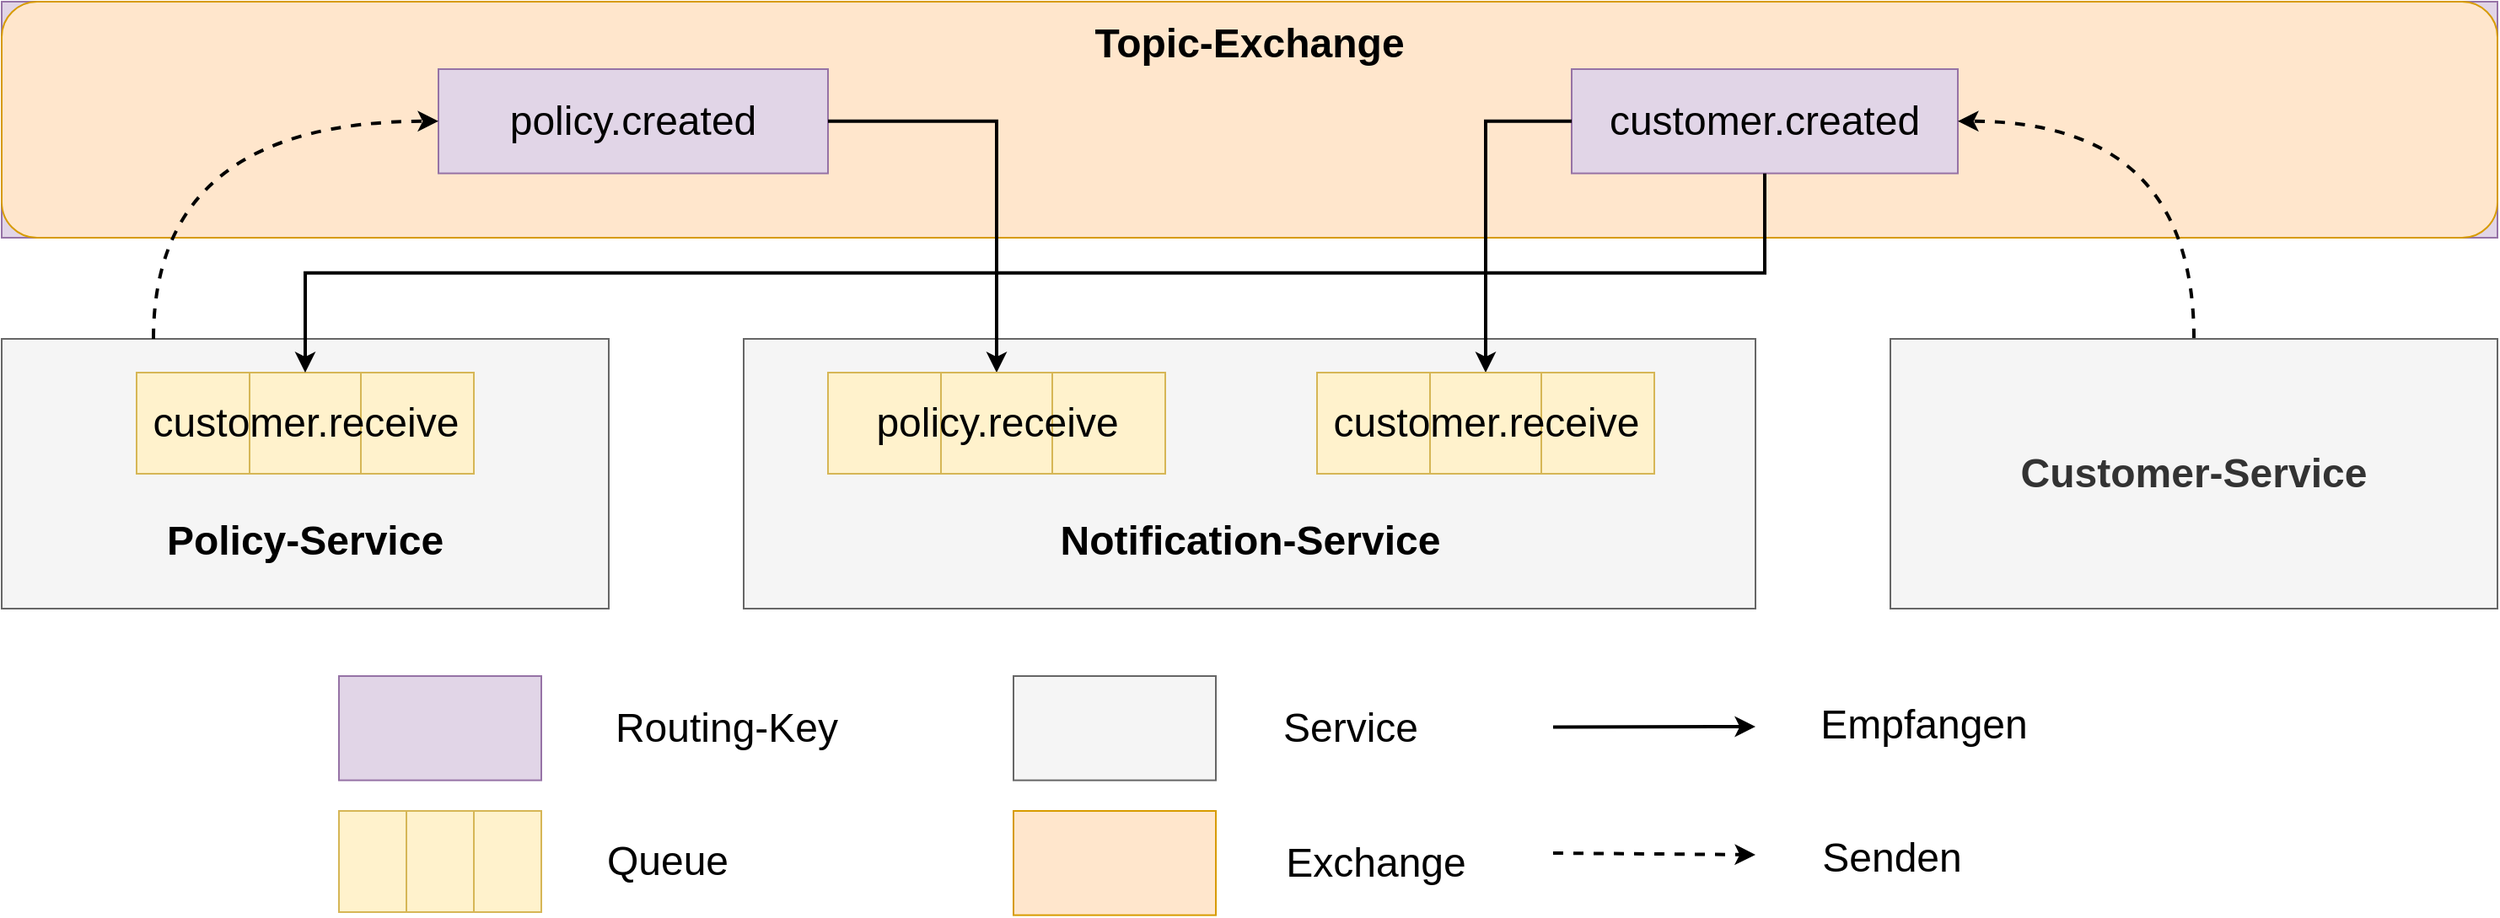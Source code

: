<mxfile version="21.1.2" type="device">
  <diagram name="Seite-1" id="jReuW4hs5iXOivOyITMv">
    <mxGraphModel dx="1706" dy="1151" grid="1" gridSize="10" guides="1" tooltips="1" connect="1" arrows="1" fold="1" page="1" pageScale="1" pageWidth="827" pageHeight="1169" math="0" shadow="0">
      <root>
        <mxCell id="0" />
        <mxCell id="1" parent="0" />
        <mxCell id="lQBdFnIr-U1xRK9sxXeZ-17" value="" style="rounded=0;whiteSpace=wrap;html=1;fillColor=#f5f5f5;fontColor=#333333;strokeColor=#666666;" vertex="1" parent="1">
          <mxGeometry x="480" y="360" width="600" height="160" as="geometry" />
        </mxCell>
        <mxCell id="lQBdFnIr-U1xRK9sxXeZ-42" value="" style="group;fillColor=#e1d5e7;strokeColor=#9673a6;" vertex="1" connectable="0" parent="1">
          <mxGeometry x="40" y="160" width="1480" height="140" as="geometry" />
        </mxCell>
        <mxCell id="lQBdFnIr-U1xRK9sxXeZ-7" value="" style="rounded=1;whiteSpace=wrap;html=1;fillColor=#ffe6cc;strokeColor=#d79b00;" vertex="1" parent="lQBdFnIr-U1xRK9sxXeZ-42">
          <mxGeometry width="1480" height="140" as="geometry" />
        </mxCell>
        <mxCell id="lQBdFnIr-U1xRK9sxXeZ-18" value="&lt;font style=&quot;font-size: 24px;&quot;&gt;policy.created&lt;/font&gt;" style="rounded=0;whiteSpace=wrap;html=1;fillColor=#e1d5e7;strokeColor=#9673a6;" vertex="1" parent="lQBdFnIr-U1xRK9sxXeZ-42">
          <mxGeometry x="259" y="40" width="231" height="61.82" as="geometry" />
        </mxCell>
        <mxCell id="lQBdFnIr-U1xRK9sxXeZ-19" value="&lt;font style=&quot;font-size: 24px;&quot;&gt;customer.created&lt;/font&gt;" style="rounded=0;whiteSpace=wrap;html=1;fillColor=#e1d5e7;strokeColor=#9673a6;" vertex="1" parent="lQBdFnIr-U1xRK9sxXeZ-42">
          <mxGeometry x="931" y="40" width="229" height="61.82" as="geometry" />
        </mxCell>
        <mxCell id="lQBdFnIr-U1xRK9sxXeZ-30" value="&lt;font style=&quot;font-size: 24px;&quot;&gt;Topic-Exchange&lt;/font&gt;" style="text;html=1;strokeColor=none;fillColor=none;align=center;verticalAlign=middle;whiteSpace=wrap;rounded=0;fontStyle=1" vertex="1" parent="lQBdFnIr-U1xRK9sxXeZ-42">
          <mxGeometry x="635" y="12.727" width="210" height="25.455" as="geometry" />
        </mxCell>
        <mxCell id="lQBdFnIr-U1xRK9sxXeZ-38" style="edgeStyle=orthogonalEdgeStyle;orthogonalLoop=1;jettySize=auto;html=1;exitX=0.5;exitY=0;exitDx=0;exitDy=0;entryX=1;entryY=0.5;entryDx=0;entryDy=0;curved=1;strokeWidth=2;dashed=1;" edge="1" parent="1" source="lQBdFnIr-U1xRK9sxXeZ-28" target="lQBdFnIr-U1xRK9sxXeZ-19">
          <mxGeometry relative="1" as="geometry" />
        </mxCell>
        <mxCell id="lQBdFnIr-U1xRK9sxXeZ-28" value="&lt;span style=&quot;font-size: 24px;&quot;&gt;&lt;b&gt;Customer-Service&lt;/b&gt;&lt;/span&gt;" style="rounded=0;whiteSpace=wrap;html=1;fillColor=#f5f5f5;fontColor=#333333;strokeColor=#666666;" vertex="1" parent="1">
          <mxGeometry x="1160" y="360" width="360" height="160" as="geometry" />
        </mxCell>
        <mxCell id="lQBdFnIr-U1xRK9sxXeZ-27" value="" style="group;fillColor=#f5f5f5;fontColor=#333333;strokeColor=#666666;" vertex="1" connectable="0" parent="1">
          <mxGeometry x="40" y="360" width="360" height="160" as="geometry" />
        </mxCell>
        <mxCell id="lQBdFnIr-U1xRK9sxXeZ-21" value="&lt;p style=&quot;line-height: 120%;&quot;&gt;&lt;br&gt;&lt;/p&gt;" style="rounded=0;whiteSpace=wrap;html=1;fillColor=#f5f5f5;fontColor=#333333;strokeColor=#666666;" vertex="1" parent="lQBdFnIr-U1xRK9sxXeZ-27">
          <mxGeometry width="360" height="160" as="geometry" />
        </mxCell>
        <mxCell id="lQBdFnIr-U1xRK9sxXeZ-25" value="&lt;font style=&quot;font-size: 24px;&quot;&gt;Policy-Service&lt;/font&gt;" style="text;html=1;strokeColor=none;fillColor=none;align=center;verticalAlign=middle;whiteSpace=wrap;rounded=0;fontStyle=1" vertex="1" parent="lQBdFnIr-U1xRK9sxXeZ-27">
          <mxGeometry x="75" y="105" width="210" height="30.476" as="geometry" />
        </mxCell>
        <mxCell id="lQBdFnIr-U1xRK9sxXeZ-29" value="&lt;div style=&quot;&quot;&gt;&lt;span style=&quot;background-color: initial;&quot;&gt;customer.receive&lt;/span&gt;&lt;/div&gt;" style="shape=process;whiteSpace=wrap;html=1;backgroundOutline=1;fontSize=24;size=0.333;align=center;fillColor=#fff2cc;strokeColor=#d6b656;" vertex="1" parent="lQBdFnIr-U1xRK9sxXeZ-27">
          <mxGeometry x="80" y="20" width="200" height="60" as="geometry" />
        </mxCell>
        <mxCell id="lQBdFnIr-U1xRK9sxXeZ-39" style="edgeStyle=orthogonalEdgeStyle;rounded=0;orthogonalLoop=1;jettySize=auto;html=1;exitX=1;exitY=0.5;exitDx=0;exitDy=0;entryX=0.5;entryY=0;entryDx=0;entryDy=0;strokeWidth=2;" edge="1" parent="1" source="lQBdFnIr-U1xRK9sxXeZ-18" target="lQBdFnIr-U1xRK9sxXeZ-12">
          <mxGeometry relative="1" as="geometry" />
        </mxCell>
        <mxCell id="lQBdFnIr-U1xRK9sxXeZ-40" style="edgeStyle=orthogonalEdgeStyle;rounded=0;orthogonalLoop=1;jettySize=auto;html=1;exitX=0;exitY=0.5;exitDx=0;exitDy=0;entryX=0.5;entryY=0;entryDx=0;entryDy=0;strokeWidth=2;" edge="1" parent="1" source="lQBdFnIr-U1xRK9sxXeZ-19" target="lQBdFnIr-U1xRK9sxXeZ-13">
          <mxGeometry relative="1" as="geometry" />
        </mxCell>
        <mxCell id="lQBdFnIr-U1xRK9sxXeZ-41" style="edgeStyle=orthogonalEdgeStyle;rounded=0;orthogonalLoop=1;jettySize=auto;html=1;exitX=0.5;exitY=1;exitDx=0;exitDy=0;entryX=0.5;entryY=0;entryDx=0;entryDy=0;strokeWidth=2;" edge="1" parent="1" source="lQBdFnIr-U1xRK9sxXeZ-19" target="lQBdFnIr-U1xRK9sxXeZ-29">
          <mxGeometry relative="1" as="geometry" />
        </mxCell>
        <mxCell id="lQBdFnIr-U1xRK9sxXeZ-37" style="edgeStyle=orthogonalEdgeStyle;orthogonalLoop=1;jettySize=auto;html=1;exitX=0.25;exitY=0;exitDx=0;exitDy=0;entryX=0;entryY=0.5;entryDx=0;entryDy=0;curved=1;strokeWidth=2;dashed=1;" edge="1" parent="1" source="lQBdFnIr-U1xRK9sxXeZ-21" target="lQBdFnIr-U1xRK9sxXeZ-18">
          <mxGeometry relative="1" as="geometry" />
        </mxCell>
        <mxCell id="lQBdFnIr-U1xRK9sxXeZ-12" value="policy.receive" style="shape=process;whiteSpace=wrap;html=1;backgroundOutline=1;fontSize=24;size=0.333;fillColor=#fff2cc;strokeColor=#d6b656;" vertex="1" parent="1">
          <mxGeometry x="530" y="380" width="200" height="60.0" as="geometry" />
        </mxCell>
        <mxCell id="lQBdFnIr-U1xRK9sxXeZ-13" value="&lt;div style=&quot;&quot;&gt;&lt;span style=&quot;background-color: initial;&quot;&gt;customer.receive&lt;/span&gt;&lt;/div&gt;" style="shape=process;whiteSpace=wrap;html=1;backgroundOutline=1;fontSize=24;size=0.333;align=center;fillColor=#fff2cc;strokeColor=#d6b656;" vertex="1" parent="1">
          <mxGeometry x="820" y="380" width="200" height="60.0" as="geometry" />
        </mxCell>
        <mxCell id="lQBdFnIr-U1xRK9sxXeZ-23" value="&lt;font style=&quot;font-size: 24px;&quot;&gt;Notification-Service&lt;/font&gt;" style="text;html=1;strokeColor=none;fillColor=none;align=center;verticalAlign=middle;whiteSpace=wrap;rounded=0;fontStyle=1" vertex="1" parent="1">
          <mxGeometry x="647.5" y="460" width="265" height="40" as="geometry" />
        </mxCell>
        <mxCell id="lQBdFnIr-U1xRK9sxXeZ-53" value="" style="group" vertex="1" connectable="0" parent="1">
          <mxGeometry x="960" y="565" width="360" height="130" as="geometry" />
        </mxCell>
        <mxCell id="lQBdFnIr-U1xRK9sxXeZ-46" value="" style="endArrow=classic;html=1;rounded=0;strokeWidth=2;" edge="1" parent="lQBdFnIr-U1xRK9sxXeZ-53">
          <mxGeometry width="50" height="50" relative="1" as="geometry">
            <mxPoint y="25.239" as="sourcePoint" />
            <mxPoint x="120" y="25" as="targetPoint" />
          </mxGeometry>
        </mxCell>
        <mxCell id="lQBdFnIr-U1xRK9sxXeZ-48" value="" style="endArrow=classic;html=1;rounded=0;dashed=1;strokeWidth=2;" edge="1" parent="lQBdFnIr-U1xRK9sxXeZ-53">
          <mxGeometry width="50" height="50" relative="1" as="geometry">
            <mxPoint y="99.999" as="sourcePoint" />
            <mxPoint x="120" y="101" as="targetPoint" />
          </mxGeometry>
        </mxCell>
        <mxCell id="lQBdFnIr-U1xRK9sxXeZ-51" value="&lt;font style=&quot;font-size: 24px;&quot;&gt;Senden&lt;/font&gt;" style="text;html=1;strokeColor=none;fillColor=none;align=center;verticalAlign=middle;whiteSpace=wrap;rounded=0;" vertex="1" parent="lQBdFnIr-U1xRK9sxXeZ-53">
          <mxGeometry x="121" y="85.0" width="160" height="35.75" as="geometry" />
        </mxCell>
        <mxCell id="lQBdFnIr-U1xRK9sxXeZ-52" value="&lt;font style=&quot;font-size: 24px;&quot;&gt;Empfangen&lt;/font&gt;" style="text;html=1;strokeColor=none;fillColor=none;align=center;verticalAlign=middle;whiteSpace=wrap;rounded=0;" vertex="1" parent="lQBdFnIr-U1xRK9sxXeZ-53">
          <mxGeometry x="140" y="6.62" width="160" height="35.75" as="geometry" />
        </mxCell>
        <mxCell id="lQBdFnIr-U1xRK9sxXeZ-54" value="" style="group" vertex="1" connectable="0" parent="1">
          <mxGeometry x="240" y="560" width="320" height="140" as="geometry" />
        </mxCell>
        <mxCell id="lQBdFnIr-U1xRK9sxXeZ-43" value="" style="rounded=0;whiteSpace=wrap;html=1;fillColor=#e1d5e7;strokeColor=#9673a6;" vertex="1" parent="lQBdFnIr-U1xRK9sxXeZ-54">
          <mxGeometry width="120" height="61.82" as="geometry" />
        </mxCell>
        <mxCell id="lQBdFnIr-U1xRK9sxXeZ-44" value="&lt;div style=&quot;&quot;&gt;&lt;br&gt;&lt;/div&gt;" style="shape=process;whiteSpace=wrap;html=1;backgroundOutline=1;fontSize=24;size=0.333;align=center;fillColor=#fff2cc;strokeColor=#d6b656;" vertex="1" parent="lQBdFnIr-U1xRK9sxXeZ-54">
          <mxGeometry y="80" width="120" height="60" as="geometry" />
        </mxCell>
        <mxCell id="lQBdFnIr-U1xRK9sxXeZ-49" value="&lt;font style=&quot;font-size: 24px;&quot;&gt;Routing-Key&lt;/font&gt;" style="text;html=1;strokeColor=none;fillColor=none;align=center;verticalAlign=middle;whiteSpace=wrap;rounded=0;" vertex="1" parent="lQBdFnIr-U1xRK9sxXeZ-54">
          <mxGeometry x="160" y="15.91" width="140" height="30" as="geometry" />
        </mxCell>
        <mxCell id="lQBdFnIr-U1xRK9sxXeZ-50" value="&lt;font style=&quot;font-size: 24px;&quot;&gt;Queue&lt;/font&gt;" style="text;html=1;strokeColor=none;fillColor=none;align=center;verticalAlign=middle;whiteSpace=wrap;rounded=0;" vertex="1" parent="lQBdFnIr-U1xRK9sxXeZ-54">
          <mxGeometry x="160" y="95" width="70" height="30" as="geometry" />
        </mxCell>
        <mxCell id="lQBdFnIr-U1xRK9sxXeZ-62" value="" style="group" vertex="1" connectable="0" parent="1">
          <mxGeometry x="640" y="560" width="280" height="141.82" as="geometry" />
        </mxCell>
        <mxCell id="lQBdFnIr-U1xRK9sxXeZ-59" value="" style="group" vertex="1" connectable="0" parent="lQBdFnIr-U1xRK9sxXeZ-62">
          <mxGeometry width="270" height="61.82" as="geometry" />
        </mxCell>
        <mxCell id="lQBdFnIr-U1xRK9sxXeZ-57" value="" style="rounded=0;whiteSpace=wrap;html=1;fillColor=#f5f5f5;strokeColor=#666666;fontColor=#333333;" vertex="1" parent="lQBdFnIr-U1xRK9sxXeZ-59">
          <mxGeometry width="120" height="61.82" as="geometry" />
        </mxCell>
        <mxCell id="lQBdFnIr-U1xRK9sxXeZ-58" value="&lt;font style=&quot;font-size: 24px;&quot;&gt;Service&lt;/font&gt;" style="text;html=1;strokeColor=none;fillColor=none;align=center;verticalAlign=middle;whiteSpace=wrap;rounded=0;" vertex="1" parent="lQBdFnIr-U1xRK9sxXeZ-59">
          <mxGeometry x="130" y="15.91" width="140" height="30" as="geometry" />
        </mxCell>
        <mxCell id="lQBdFnIr-U1xRK9sxXeZ-60" value="" style="rounded=0;whiteSpace=wrap;html=1;fillColor=#ffe6cc;strokeColor=#d79b00;" vertex="1" parent="lQBdFnIr-U1xRK9sxXeZ-62">
          <mxGeometry y="80" width="120" height="61.82" as="geometry" />
        </mxCell>
        <mxCell id="lQBdFnIr-U1xRK9sxXeZ-61" value="&lt;font style=&quot;font-size: 24px;&quot;&gt;Exchange&lt;/font&gt;" style="text;html=1;strokeColor=none;fillColor=none;align=center;verticalAlign=middle;whiteSpace=wrap;rounded=0;" vertex="1" parent="lQBdFnIr-U1xRK9sxXeZ-62">
          <mxGeometry x="150" y="95.91" width="130" height="30" as="geometry" />
        </mxCell>
      </root>
    </mxGraphModel>
  </diagram>
</mxfile>

